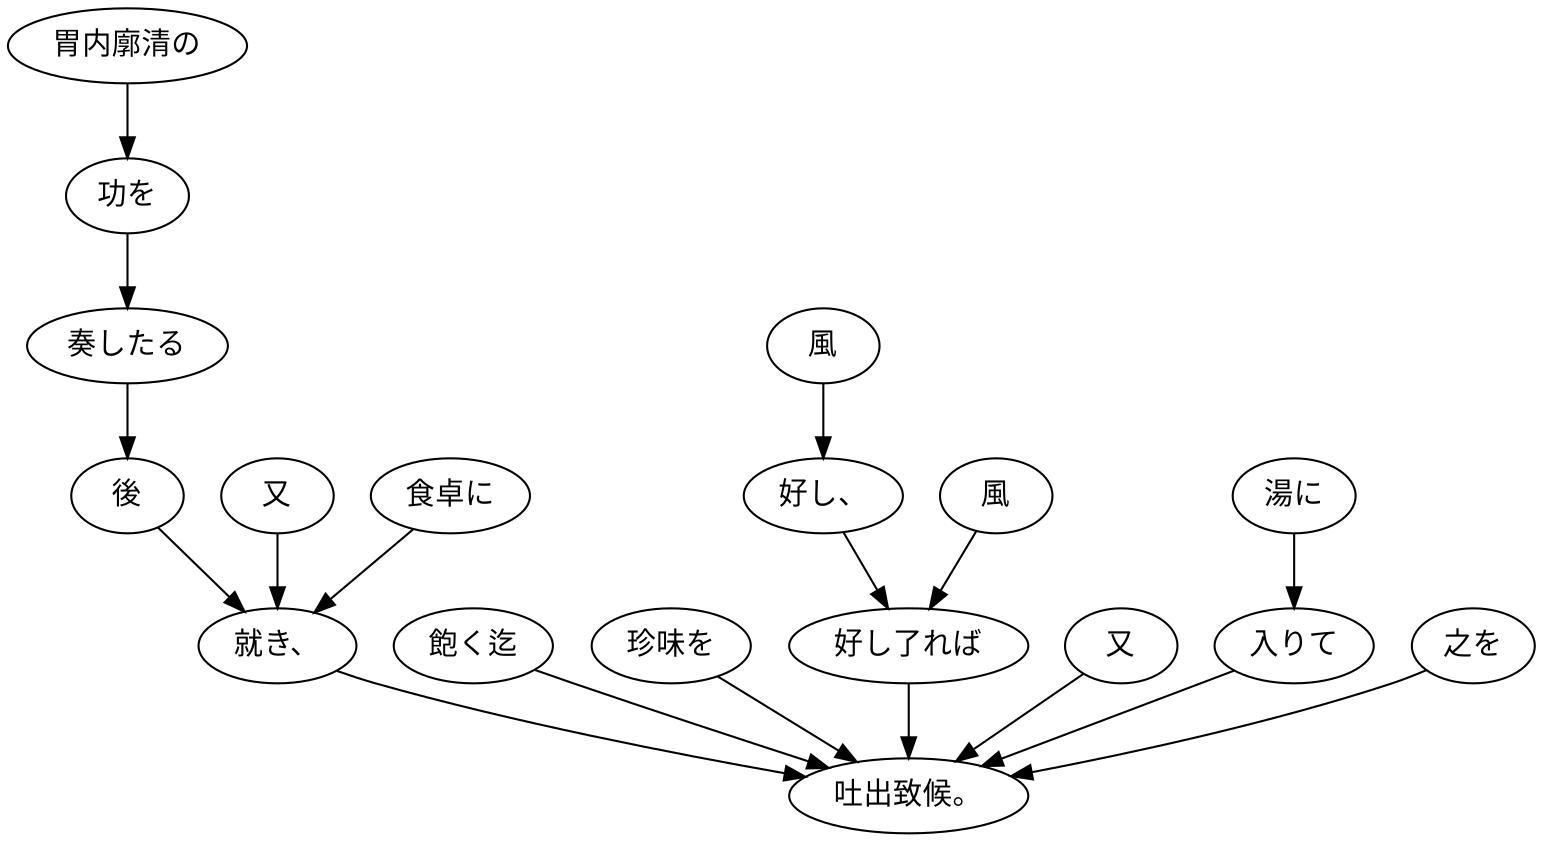 digraph graph900 {
	node0 [label="胃内廓清の"];
	node1 [label="功を"];
	node2 [label="奏したる"];
	node3 [label="後"];
	node4 [label="又"];
	node5 [label="食卓に"];
	node6 [label="就き、"];
	node7 [label="飽く迄"];
	node8 [label="珍味を"];
	node9 [label="風"];
	node10 [label="好し、"];
	node11 [label="風"];
	node12 [label="好し了れば"];
	node13 [label="又"];
	node14 [label="湯に"];
	node15 [label="入りて"];
	node16 [label="之を"];
	node17 [label="吐出致候。"];
	node0 -> node1;
	node1 -> node2;
	node2 -> node3;
	node3 -> node6;
	node4 -> node6;
	node5 -> node6;
	node6 -> node17;
	node7 -> node17;
	node8 -> node17;
	node9 -> node10;
	node10 -> node12;
	node11 -> node12;
	node12 -> node17;
	node13 -> node17;
	node14 -> node15;
	node15 -> node17;
	node16 -> node17;
}
